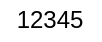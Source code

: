 <mxfile version="13.3.5" type="github">
  <diagram id="T1_cD7evQLAi5nYD0ShW" name="Page-1">
    <mxGraphModel dx="1038" dy="548" grid="1" gridSize="10" guides="1" tooltips="1" connect="1" arrows="1" fold="1" page="1" pageScale="1" pageWidth="850" pageHeight="1100" math="0" shadow="0">
      <root>
        <mxCell id="0" />
        <mxCell id="1" parent="0" />
        <mxCell id="IH7occB3_-hs7xfpqIs--1" value="12345" style="text;html=1;strokeColor=none;fillColor=none;align=center;verticalAlign=middle;whiteSpace=wrap;rounded=0;" vertex="1" parent="1">
          <mxGeometry x="120" y="80" width="50" height="20" as="geometry" />
        </mxCell>
      </root>
    </mxGraphModel>
  </diagram>
</mxfile>
